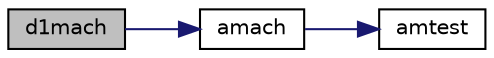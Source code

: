 digraph "d1mach"
{
  edge [fontname="Helvetica",fontsize="10",labelfontname="Helvetica",labelfontsize="10"];
  node [fontname="Helvetica",fontsize="10",shape=record];
  rankdir="LR";
  Node1 [label="d1mach",height=0.2,width=0.4,color="black", fillcolor="grey75", style="filled", fontcolor="black"];
  Node1 -> Node2 [color="midnightblue",fontsize="10",style="solid",fontname="Helvetica"];
  Node2 [label="amach",height=0.2,width=0.4,color="black", fillcolor="white", style="filled",URL="$sf__zero_8f.html#ae236da946ef06c76ba4fed998f0df672"];
  Node2 -> Node3 [color="midnightblue",fontsize="10",style="solid",fontname="Helvetica"];
  Node3 [label="amtest",height=0.2,width=0.4,color="black", fillcolor="white", style="filled",URL="$sf__zero_8f.html#af70c13c80dec51212fe183f90d55181f"];
}
